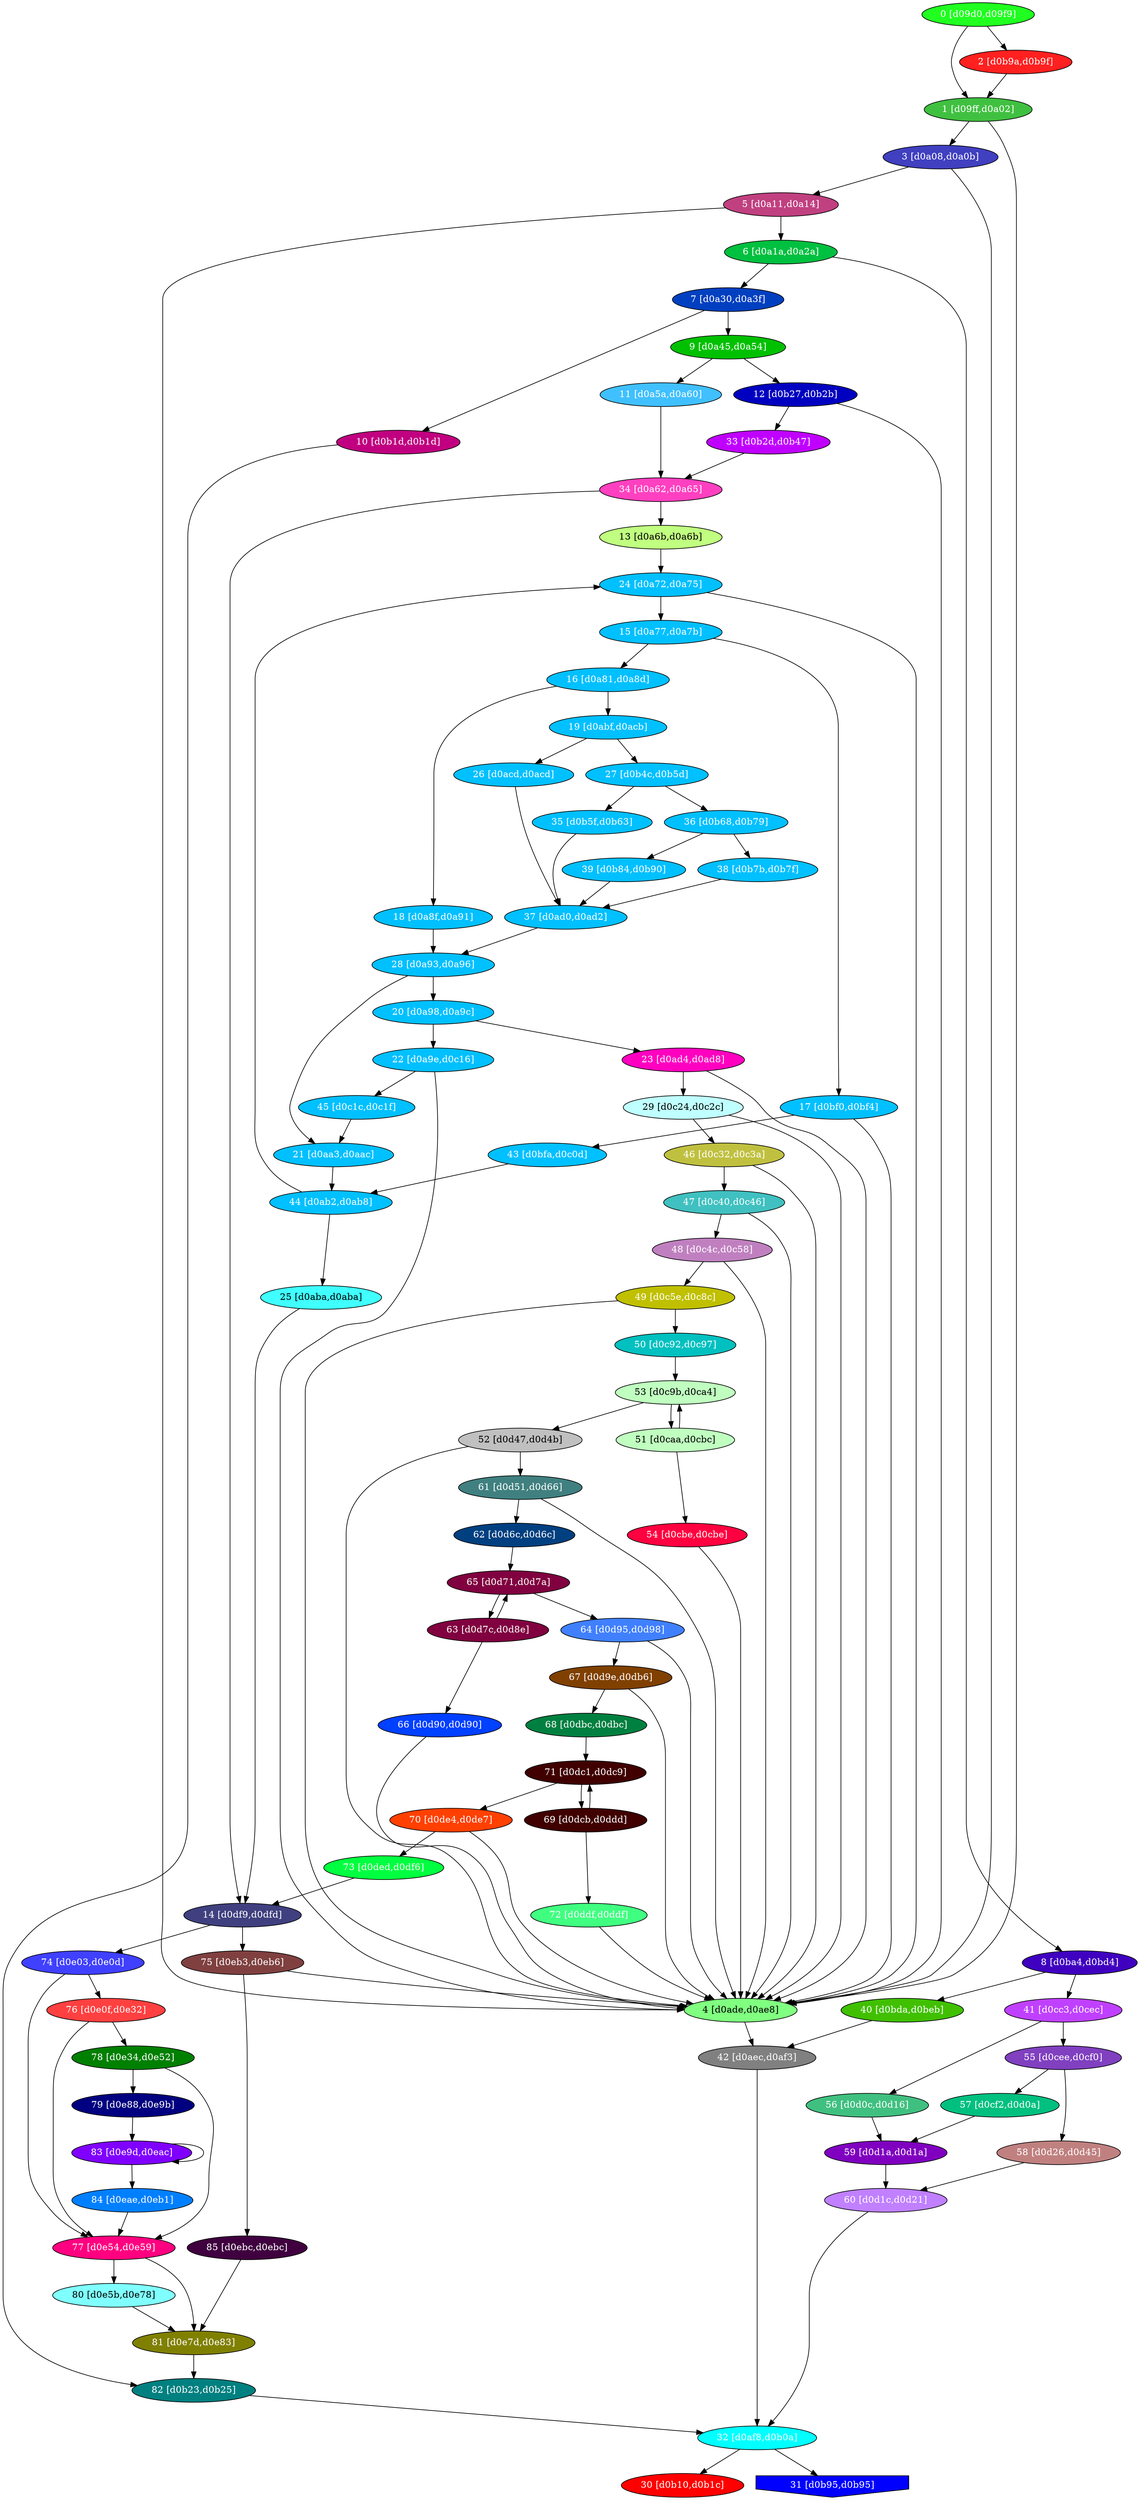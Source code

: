 diGraph libnss3{
	libnss3_0  [style=filled fillcolor="#20FF20" fontcolor="#ffffff" shape=oval label="0 [d09d0,d09f9]"]
	libnss3_1  [style=filled fillcolor="#40C040" fontcolor="#ffffff" shape=oval label="1 [d09ff,d0a02]"]
	libnss3_2  [style=filled fillcolor="#FF2020" fontcolor="#ffffff" shape=oval label="2 [d0b9a,d0b9f]"]
	libnss3_3  [style=filled fillcolor="#4040C0" fontcolor="#ffffff" shape=oval label="3 [d0a08,d0a0b]"]
	libnss3_4  [style=filled fillcolor="#80FF80" fontcolor="#000000" shape=oval label="4 [d0ade,d0ae8]"]
	libnss3_5  [style=filled fillcolor="#C04080" fontcolor="#ffffff" shape=oval label="5 [d0a11,d0a14]"]
	libnss3_6  [style=filled fillcolor="#00C040" fontcolor="#ffffff" shape=oval label="6 [d0a1a,d0a2a]"]
	libnss3_7  [style=filled fillcolor="#0040C0" fontcolor="#ffffff" shape=oval label="7 [d0a30,d0a3f]"]
	libnss3_8  [style=filled fillcolor="#4000C0" fontcolor="#ffffff" shape=oval label="8 [d0ba4,d0bd4]"]
	libnss3_9  [style=filled fillcolor="#00C000" fontcolor="#ffffff" shape=oval label="9 [d0a45,d0a54]"]
	libnss3_a  [style=filled fillcolor="#C00080" fontcolor="#ffffff" shape=oval label="10 [d0b1d,d0b1d]"]
	libnss3_b  [style=filled fillcolor="#40C0FF" fontcolor="#ffffff" shape=oval label="11 [d0a5a,d0a60]"]
	libnss3_c  [style=filled fillcolor="#0000C0" fontcolor="#ffffff" shape=oval label="12 [d0b27,d0b2b]"]
	libnss3_d  [style=filled fillcolor="#C0FF80" fontcolor="#000000" shape=oval label="13 [d0a6b,d0a6b]"]
	libnss3_e  [style=filled fillcolor="#404080" fontcolor="#ffffff" shape=oval label="14 [d0df9,d0dfd]"]
	libnss3_f  [style=filled fillcolor="#00C0FF" fontcolor="#ffffff" shape=oval label="15 [d0a77,d0a7b]"]
	libnss3_10  [style=filled fillcolor="#00C0FF" fontcolor="#ffffff" shape=oval label="16 [d0a81,d0a8d]"]
	libnss3_11  [style=filled fillcolor="#00C0FF" fontcolor="#ffffff" shape=oval label="17 [d0bf0,d0bf4]"]
	libnss3_12  [style=filled fillcolor="#00C0FF" fontcolor="#ffffff" shape=oval label="18 [d0a8f,d0a91]"]
	libnss3_13  [style=filled fillcolor="#00C0FF" fontcolor="#ffffff" shape=oval label="19 [d0abf,d0acb]"]
	libnss3_14  [style=filled fillcolor="#00C0FF" fontcolor="#ffffff" shape=oval label="20 [d0a98,d0a9c]"]
	libnss3_15  [style=filled fillcolor="#00C0FF" fontcolor="#ffffff" shape=oval label="21 [d0aa3,d0aac]"]
	libnss3_16  [style=filled fillcolor="#00C0FF" fontcolor="#ffffff" shape=oval label="22 [d0a9e,d0c16]"]
	libnss3_17  [style=filled fillcolor="#FF00C0" fontcolor="#ffffff" shape=oval label="23 [d0ad4,d0ad8]"]
	libnss3_18  [style=filled fillcolor="#00C0FF" fontcolor="#ffffff" shape=oval label="24 [d0a72,d0a75]"]
	libnss3_19  [style=filled fillcolor="#40FFFF" fontcolor="#000000" shape=oval label="25 [d0aba,d0aba]"]
	libnss3_1a  [style=filled fillcolor="#00C0FF" fontcolor="#ffffff" shape=oval label="26 [d0acd,d0acd]"]
	libnss3_1b  [style=filled fillcolor="#00C0FF" fontcolor="#ffffff" shape=oval label="27 [d0b4c,d0b5d]"]
	libnss3_1c  [style=filled fillcolor="#00C0FF" fontcolor="#ffffff" shape=oval label="28 [d0a93,d0a96]"]
	libnss3_1d  [style=filled fillcolor="#C0FFFF" fontcolor="#000000" shape=oval label="29 [d0c24,d0c2c]"]
	libnss3_1e  [style=filled fillcolor="#FF0000" fontcolor="#ffffff" shape=oval label="30 [d0b10,d0b1c]"]
	libnss3_1f  [style=filled fillcolor="#0000FF" fontcolor="#ffffff" shape=invhouse label="31 [d0b95,d0b95]"]
	libnss3_20  [style=filled fillcolor="#00FFFF" fontcolor="#ffffff" shape=oval label="32 [d0af8,d0b0a]"]
	libnss3_21  [style=filled fillcolor="#C000FF" fontcolor="#ffffff" shape=oval label="33 [d0b2d,d0b47]"]
	libnss3_22  [style=filled fillcolor="#FF40C0" fontcolor="#ffffff" shape=oval label="34 [d0a62,d0a65]"]
	libnss3_23  [style=filled fillcolor="#00C0FF" fontcolor="#ffffff" shape=oval label="35 [d0b5f,d0b63]"]
	libnss3_24  [style=filled fillcolor="#00C0FF" fontcolor="#ffffff" shape=oval label="36 [d0b68,d0b79]"]
	libnss3_25  [style=filled fillcolor="#00C0FF" fontcolor="#ffffff" shape=oval label="37 [d0ad0,d0ad2]"]
	libnss3_26  [style=filled fillcolor="#00C0FF" fontcolor="#ffffff" shape=oval label="38 [d0b7b,d0b7f]"]
	libnss3_27  [style=filled fillcolor="#00C0FF" fontcolor="#ffffff" shape=oval label="39 [d0b84,d0b90]"]
	libnss3_28  [style=filled fillcolor="#40C000" fontcolor="#ffffff" shape=oval label="40 [d0bda,d0beb]"]
	libnss3_29  [style=filled fillcolor="#C040FF" fontcolor="#ffffff" shape=oval label="41 [d0cc3,d0cec]"]
	libnss3_2a  [style=filled fillcolor="#808080" fontcolor="#ffffff" shape=oval label="42 [d0aec,d0af3]"]
	libnss3_2b  [style=filled fillcolor="#00C0FF" fontcolor="#ffffff" shape=oval label="43 [d0bfa,d0c0d]"]
	libnss3_2c  [style=filled fillcolor="#00C0FF" fontcolor="#ffffff" shape=oval label="44 [d0ab2,d0ab8]"]
	libnss3_2d  [style=filled fillcolor="#00C0FF" fontcolor="#ffffff" shape=oval label="45 [d0c1c,d0c1f]"]
	libnss3_2e  [style=filled fillcolor="#C0C040" fontcolor="#ffffff" shape=oval label="46 [d0c32,d0c3a]"]
	libnss3_2f  [style=filled fillcolor="#40C0C0" fontcolor="#ffffff" shape=oval label="47 [d0c40,d0c46]"]
	libnss3_30  [style=filled fillcolor="#C080C0" fontcolor="#ffffff" shape=oval label="48 [d0c4c,d0c58]"]
	libnss3_31  [style=filled fillcolor="#C0C000" fontcolor="#ffffff" shape=oval label="49 [d0c5e,d0c8c]"]
	libnss3_32  [style=filled fillcolor="#00C0C0" fontcolor="#ffffff" shape=oval label="50 [d0c92,d0c97]"]
	libnss3_33  [style=filled fillcolor="#C0FFC0" fontcolor="#000000" shape=oval label="51 [d0caa,d0cbc]"]
	libnss3_34  [style=filled fillcolor="#C0C0C0" fontcolor="#000000" shape=oval label="52 [d0d47,d0d4b]"]
	libnss3_35  [style=filled fillcolor="#C0FFC0" fontcolor="#000000" shape=oval label="53 [d0c9b,d0ca4]"]
	libnss3_36  [style=filled fillcolor="#FF0040" fontcolor="#ffffff" shape=oval label="54 [d0cbe,d0cbe]"]
	libnss3_37  [style=filled fillcolor="#8040C0" fontcolor="#ffffff" shape=oval label="55 [d0cee,d0cf0]"]
	libnss3_38  [style=filled fillcolor="#40C080" fontcolor="#ffffff" shape=oval label="56 [d0d0c,d0d16]"]
	libnss3_39  [style=filled fillcolor="#00C080" fontcolor="#ffffff" shape=oval label="57 [d0cf2,d0d0a]"]
	libnss3_3a  [style=filled fillcolor="#C08080" fontcolor="#ffffff" shape=oval label="58 [d0d26,d0d45]"]
	libnss3_3b  [style=filled fillcolor="#8000C0" fontcolor="#ffffff" shape=oval label="59 [d0d1a,d0d1a]"]
	libnss3_3c  [style=filled fillcolor="#C080FF" fontcolor="#ffffff" shape=oval label="60 [d0d1c,d0d21]"]
	libnss3_3d  [style=filled fillcolor="#408080" fontcolor="#ffffff" shape=oval label="61 [d0d51,d0d66]"]
	libnss3_3e  [style=filled fillcolor="#004080" fontcolor="#ffffff" shape=oval label="62 [d0d6c,d0d6c]"]
	libnss3_3f  [style=filled fillcolor="#800040" fontcolor="#ffffff" shape=oval label="63 [d0d7c,d0d8e]"]
	libnss3_40  [style=filled fillcolor="#4080FF" fontcolor="#ffffff" shape=oval label="64 [d0d95,d0d98]"]
	libnss3_41  [style=filled fillcolor="#800040" fontcolor="#ffffff" shape=oval label="65 [d0d71,d0d7a]"]
	libnss3_42  [style=filled fillcolor="#0040FF" fontcolor="#ffffff" shape=oval label="66 [d0d90,d0d90]"]
	libnss3_43  [style=filled fillcolor="#804000" fontcolor="#ffffff" shape=oval label="67 [d0d9e,d0db6]"]
	libnss3_44  [style=filled fillcolor="#008040" fontcolor="#ffffff" shape=oval label="68 [d0dbc,d0dbc]"]
	libnss3_45  [style=filled fillcolor="#400000" fontcolor="#ffffff" shape=oval label="69 [d0dcb,d0ddd]"]
	libnss3_46  [style=filled fillcolor="#FF4000" fontcolor="#ffffff" shape=oval label="70 [d0de4,d0de7]"]
	libnss3_47  [style=filled fillcolor="#400000" fontcolor="#ffffff" shape=oval label="71 [d0dc1,d0dc9]"]
	libnss3_48  [style=filled fillcolor="#40FF80" fontcolor="#ffffff" shape=oval label="72 [d0ddf,d0ddf]"]
	libnss3_49  [style=filled fillcolor="#00FF40" fontcolor="#ffffff" shape=oval label="73 [d0ded,d0df6]"]
	libnss3_4a  [style=filled fillcolor="#4040FF" fontcolor="#ffffff" shape=oval label="74 [d0e03,d0e0d]"]
	libnss3_4b  [style=filled fillcolor="#804040" fontcolor="#ffffff" shape=oval label="75 [d0eb3,d0eb6]"]
	libnss3_4c  [style=filled fillcolor="#FF4040" fontcolor="#ffffff" shape=oval label="76 [d0e0f,d0e32]"]
	libnss3_4d  [style=filled fillcolor="#FF0080" fontcolor="#ffffff" shape=oval label="77 [d0e54,d0e59]"]
	libnss3_4e  [style=filled fillcolor="#008000" fontcolor="#ffffff" shape=oval label="78 [d0e34,d0e52]"]
	libnss3_4f  [style=filled fillcolor="#000080" fontcolor="#ffffff" shape=oval label="79 [d0e88,d0e9b]"]
	libnss3_50  [style=filled fillcolor="#80FFFF" fontcolor="#000000" shape=oval label="80 [d0e5b,d0e78]"]
	libnss3_51  [style=filled fillcolor="#808000" fontcolor="#ffffff" shape=oval label="81 [d0e7d,d0e83]"]
	libnss3_52  [style=filled fillcolor="#008080" fontcolor="#ffffff" shape=oval label="82 [d0b23,d0b25]"]
	libnss3_53  [style=filled fillcolor="#8000FF" fontcolor="#ffffff" shape=oval label="83 [d0e9d,d0eac]"]
	libnss3_54  [style=filled fillcolor="#0080FF" fontcolor="#ffffff" shape=oval label="84 [d0eae,d0eb1]"]
	libnss3_55  [style=filled fillcolor="#400040" fontcolor="#ffffff" shape=oval label="85 [d0ebc,d0ebc]"]

	libnss3_0 -> libnss3_1
	libnss3_0 -> libnss3_2
	libnss3_1 -> libnss3_3
	libnss3_1 -> libnss3_4
	libnss3_2 -> libnss3_1
	libnss3_3 -> libnss3_4
	libnss3_3 -> libnss3_5
	libnss3_4 -> libnss3_2a
	libnss3_5 -> libnss3_4
	libnss3_5 -> libnss3_6
	libnss3_6 -> libnss3_7
	libnss3_6 -> libnss3_8
	libnss3_7 -> libnss3_9
	libnss3_7 -> libnss3_a
	libnss3_8 -> libnss3_28
	libnss3_8 -> libnss3_29
	libnss3_9 -> libnss3_b
	libnss3_9 -> libnss3_c
	libnss3_a -> libnss3_52
	libnss3_b -> libnss3_22
	libnss3_c -> libnss3_4
	libnss3_c -> libnss3_21
	libnss3_d -> libnss3_18
	libnss3_e -> libnss3_4a
	libnss3_e -> libnss3_4b
	libnss3_f -> libnss3_10
	libnss3_f -> libnss3_11
	libnss3_10 -> libnss3_12
	libnss3_10 -> libnss3_13
	libnss3_11 -> libnss3_4
	libnss3_11 -> libnss3_2b
	libnss3_12 -> libnss3_1c
	libnss3_13 -> libnss3_1a
	libnss3_13 -> libnss3_1b
	libnss3_14 -> libnss3_16
	libnss3_14 -> libnss3_17
	libnss3_15 -> libnss3_2c
	libnss3_16 -> libnss3_4
	libnss3_16 -> libnss3_2d
	libnss3_17 -> libnss3_4
	libnss3_17 -> libnss3_1d
	libnss3_18 -> libnss3_4
	libnss3_18 -> libnss3_f
	libnss3_19 -> libnss3_e
	libnss3_1a -> libnss3_25
	libnss3_1b -> libnss3_23
	libnss3_1b -> libnss3_24
	libnss3_1c -> libnss3_14
	libnss3_1c -> libnss3_15
	libnss3_1d -> libnss3_4
	libnss3_1d -> libnss3_2e
	libnss3_20 -> libnss3_1e
	libnss3_20 -> libnss3_1f
	libnss3_21 -> libnss3_22
	libnss3_22 -> libnss3_d
	libnss3_22 -> libnss3_e
	libnss3_23 -> libnss3_25
	libnss3_24 -> libnss3_26
	libnss3_24 -> libnss3_27
	libnss3_25 -> libnss3_1c
	libnss3_26 -> libnss3_25
	libnss3_27 -> libnss3_25
	libnss3_28 -> libnss3_2a
	libnss3_29 -> libnss3_37
	libnss3_29 -> libnss3_38
	libnss3_2a -> libnss3_20
	libnss3_2b -> libnss3_2c
	libnss3_2c -> libnss3_18
	libnss3_2c -> libnss3_19
	libnss3_2d -> libnss3_15
	libnss3_2e -> libnss3_4
	libnss3_2e -> libnss3_2f
	libnss3_2f -> libnss3_4
	libnss3_2f -> libnss3_30
	libnss3_30 -> libnss3_4
	libnss3_30 -> libnss3_31
	libnss3_31 -> libnss3_4
	libnss3_31 -> libnss3_32
	libnss3_32 -> libnss3_35
	libnss3_33 -> libnss3_35
	libnss3_33 -> libnss3_36
	libnss3_34 -> libnss3_4
	libnss3_34 -> libnss3_3d
	libnss3_35 -> libnss3_33
	libnss3_35 -> libnss3_34
	libnss3_36 -> libnss3_4
	libnss3_37 -> libnss3_39
	libnss3_37 -> libnss3_3a
	libnss3_38 -> libnss3_3b
	libnss3_39 -> libnss3_3b
	libnss3_3a -> libnss3_3c
	libnss3_3b -> libnss3_3c
	libnss3_3c -> libnss3_20
	libnss3_3d -> libnss3_4
	libnss3_3d -> libnss3_3e
	libnss3_3e -> libnss3_41
	libnss3_3f -> libnss3_41
	libnss3_3f -> libnss3_42
	libnss3_40 -> libnss3_4
	libnss3_40 -> libnss3_43
	libnss3_41 -> libnss3_3f
	libnss3_41 -> libnss3_40
	libnss3_42 -> libnss3_4
	libnss3_43 -> libnss3_4
	libnss3_43 -> libnss3_44
	libnss3_44 -> libnss3_47
	libnss3_45 -> libnss3_47
	libnss3_45 -> libnss3_48
	libnss3_46 -> libnss3_4
	libnss3_46 -> libnss3_49
	libnss3_47 -> libnss3_45
	libnss3_47 -> libnss3_46
	libnss3_48 -> libnss3_4
	libnss3_49 -> libnss3_e
	libnss3_4a -> libnss3_4c
	libnss3_4a -> libnss3_4d
	libnss3_4b -> libnss3_4
	libnss3_4b -> libnss3_55
	libnss3_4c -> libnss3_4d
	libnss3_4c -> libnss3_4e
	libnss3_4d -> libnss3_50
	libnss3_4d -> libnss3_51
	libnss3_4e -> libnss3_4d
	libnss3_4e -> libnss3_4f
	libnss3_4f -> libnss3_53
	libnss3_50 -> libnss3_51
	libnss3_51 -> libnss3_52
	libnss3_52 -> libnss3_20
	libnss3_53 -> libnss3_53
	libnss3_53 -> libnss3_54
	libnss3_54 -> libnss3_4d
	libnss3_55 -> libnss3_51
}